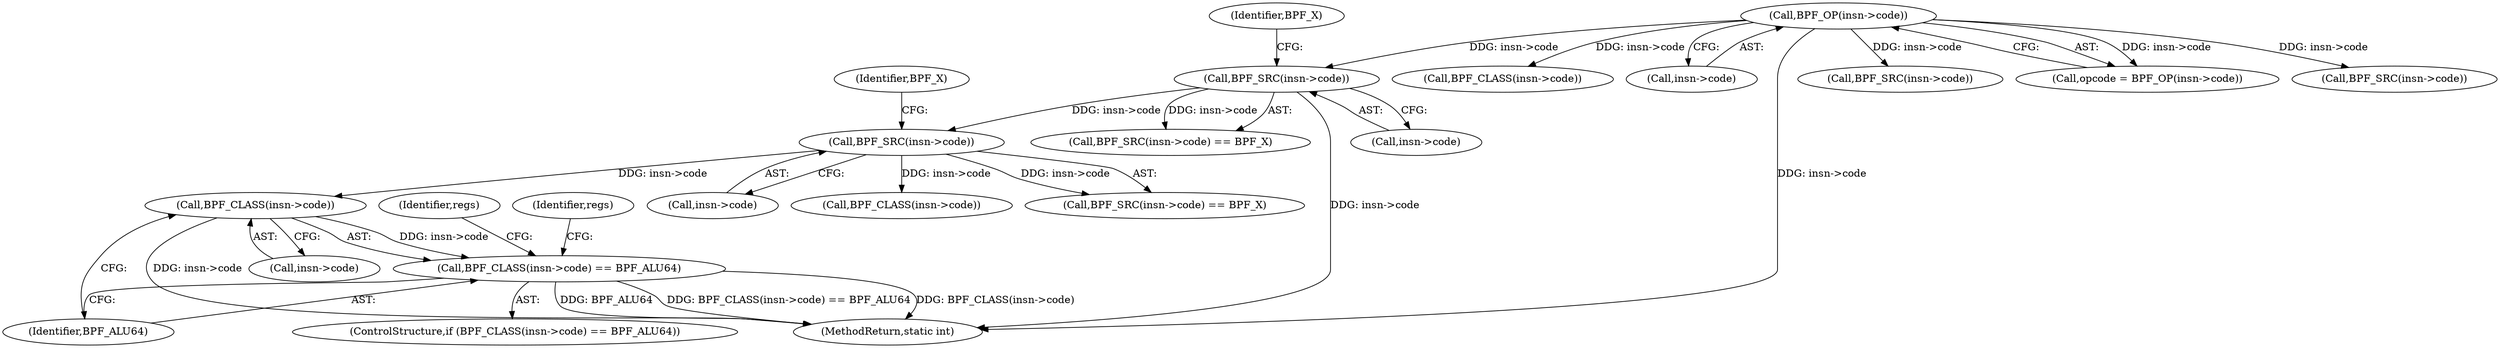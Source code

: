 digraph "0_linux_0c17d1d2c61936401f4702e1846e2c19b200f958_0@pointer" {
"1000436" [label="(Call,BPF_CLASS(insn->code))"];
"1000341" [label="(Call,BPF_SRC(insn->code))"];
"1000269" [label="(Call,BPF_SRC(insn->code))"];
"1000124" [label="(Call,BPF_OP(insn->code))"];
"1000435" [label="(Call,BPF_CLASS(insn->code) == BPF_ALU64)"];
"1000209" [label="(Call,BPF_CLASS(insn->code))"];
"1000124" [label="(Call,BPF_OP(insn->code))"];
"1000440" [label="(Identifier,BPF_ALU64)"];
"1000455" [label="(Identifier,regs)"];
"1000651" [label="(MethodReturn,static int)"];
"1000436" [label="(Call,BPF_CLASS(insn->code))"];
"1000435" [label="(Call,BPF_CLASS(insn->code) == BPF_ALU64)"];
"1000342" [label="(Call,insn->code)"];
"1000125" [label="(Call,insn->code)"];
"1000269" [label="(Call,BPF_SRC(insn->code))"];
"1000341" [label="(Call,BPF_SRC(insn->code))"];
"1000345" [label="(Identifier,BPF_X)"];
"1000146" [label="(Call,BPF_SRC(insn->code))"];
"1000273" [label="(Identifier,BPF_X)"];
"1000437" [label="(Call,insn->code)"];
"1000349" [label="(Call,BPF_CLASS(insn->code))"];
"1000340" [label="(Call,BPF_SRC(insn->code) == BPF_X)"];
"1000268" [label="(Call,BPF_SRC(insn->code) == BPF_X)"];
"1000122" [label="(Call,opcode = BPF_OP(insn->code))"];
"1000434" [label="(ControlStructure,if (BPF_CLASS(insn->code) == BPF_ALU64))"];
"1000444" [label="(Identifier,regs)"];
"1000481" [label="(Call,BPF_SRC(insn->code))"];
"1000270" [label="(Call,insn->code)"];
"1000436" -> "1000435"  [label="AST: "];
"1000436" -> "1000437"  [label="CFG: "];
"1000437" -> "1000436"  [label="AST: "];
"1000440" -> "1000436"  [label="CFG: "];
"1000436" -> "1000651"  [label="DDG: insn->code"];
"1000436" -> "1000435"  [label="DDG: insn->code"];
"1000341" -> "1000436"  [label="DDG: insn->code"];
"1000341" -> "1000340"  [label="AST: "];
"1000341" -> "1000342"  [label="CFG: "];
"1000342" -> "1000341"  [label="AST: "];
"1000345" -> "1000341"  [label="CFG: "];
"1000341" -> "1000340"  [label="DDG: insn->code"];
"1000269" -> "1000341"  [label="DDG: insn->code"];
"1000341" -> "1000349"  [label="DDG: insn->code"];
"1000269" -> "1000268"  [label="AST: "];
"1000269" -> "1000270"  [label="CFG: "];
"1000270" -> "1000269"  [label="AST: "];
"1000273" -> "1000269"  [label="CFG: "];
"1000269" -> "1000651"  [label="DDG: insn->code"];
"1000269" -> "1000268"  [label="DDG: insn->code"];
"1000124" -> "1000269"  [label="DDG: insn->code"];
"1000124" -> "1000122"  [label="AST: "];
"1000124" -> "1000125"  [label="CFG: "];
"1000125" -> "1000124"  [label="AST: "];
"1000122" -> "1000124"  [label="CFG: "];
"1000124" -> "1000651"  [label="DDG: insn->code"];
"1000124" -> "1000122"  [label="DDG: insn->code"];
"1000124" -> "1000146"  [label="DDG: insn->code"];
"1000124" -> "1000209"  [label="DDG: insn->code"];
"1000124" -> "1000481"  [label="DDG: insn->code"];
"1000435" -> "1000434"  [label="AST: "];
"1000435" -> "1000440"  [label="CFG: "];
"1000440" -> "1000435"  [label="AST: "];
"1000444" -> "1000435"  [label="CFG: "];
"1000455" -> "1000435"  [label="CFG: "];
"1000435" -> "1000651"  [label="DDG: BPF_CLASS(insn->code)"];
"1000435" -> "1000651"  [label="DDG: BPF_ALU64"];
"1000435" -> "1000651"  [label="DDG: BPF_CLASS(insn->code) == BPF_ALU64"];
}
